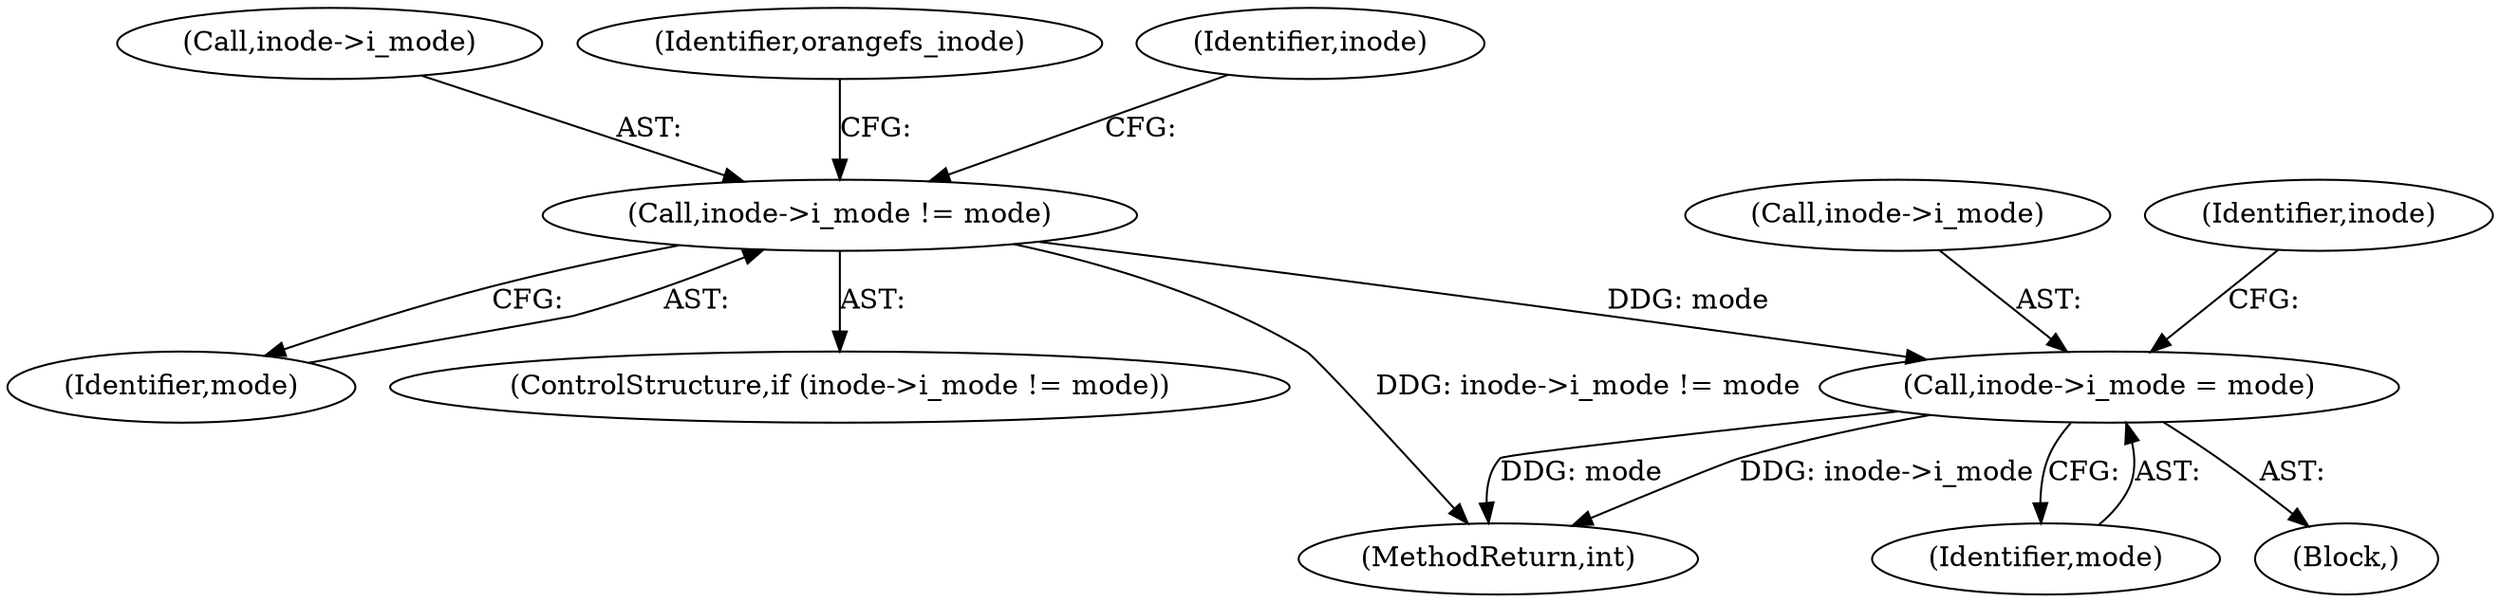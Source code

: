 digraph "0_linux_073931017b49d9458aa351605b43a7e34598caef_10@pointer" {
"1000163" [label="(Call,inode->i_mode = mode)"];
"1000156" [label="(Call,inode->i_mode != mode)"];
"1000163" [label="(Call,inode->i_mode = mode)"];
"1000157" [label="(Call,inode->i_mode)"];
"1000253" [label="(MethodReturn,int)"];
"1000162" [label="(Identifier,orangefs_inode)"];
"1000156" [label="(Call,inode->i_mode != mode)"];
"1000167" [label="(Identifier,mode)"];
"1000136" [label="(Block,)"];
"1000160" [label="(Identifier,mode)"];
"1000165" [label="(Identifier,inode)"];
"1000155" [label="(ControlStructure,if (inode->i_mode != mode))"];
"1000164" [label="(Call,inode->i_mode)"];
"1000169" [label="(Identifier,inode)"];
"1000163" -> "1000136"  [label="AST: "];
"1000163" -> "1000167"  [label="CFG: "];
"1000164" -> "1000163"  [label="AST: "];
"1000167" -> "1000163"  [label="AST: "];
"1000169" -> "1000163"  [label="CFG: "];
"1000163" -> "1000253"  [label="DDG: inode->i_mode"];
"1000163" -> "1000253"  [label="DDG: mode"];
"1000156" -> "1000163"  [label="DDG: mode"];
"1000156" -> "1000155"  [label="AST: "];
"1000156" -> "1000160"  [label="CFG: "];
"1000157" -> "1000156"  [label="AST: "];
"1000160" -> "1000156"  [label="AST: "];
"1000162" -> "1000156"  [label="CFG: "];
"1000165" -> "1000156"  [label="CFG: "];
"1000156" -> "1000253"  [label="DDG: inode->i_mode != mode"];
}
